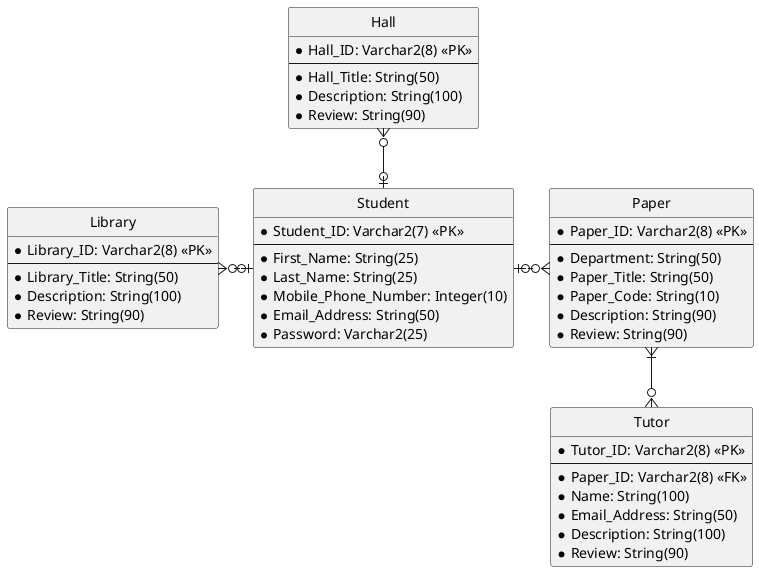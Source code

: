 @startuml
skinparam Style StrictUML
skinparam LineType ortho
skinparam monochrome true

class Student {
    * Student_ID: Varchar2(7) <<PK>>
--
    * First_Name: String(25)
    * Last_Name: String(25)
    * Mobile_Phone_Number: Integer(10)
    * Email_Address: String(50)
    * Password: Varchar2(25)
}


class Paper {
    * Paper_ID: Varchar2(8) <<PK>>
--
    * Department: String(50)
    * Paper_Title: String(50)
    * Paper_Code: String(10)
    * Description: String(90)
    * Review: String(90)
}

class Hall {
    * Hall_ID: Varchar2(8) <<PK>>
--
    * Hall_Title: String(50)
    * Description: String(100)
    * Review: String(90)
}

class Library {
    * Library_ID: Varchar2(8) <<PK>>
--
    * Library_Title: String(50)
    * Description: String(100)
    * Review: String(90)
}

class Tutor {
    * Tutor_ID: Varchar2(8) <<PK>>
--
    * Paper_ID: Varchar2(8) <<FK>>
    * Name: String(100)
    * Email_Address: String(50)
    * Description: String(100)
    * Review: String(90)
}


Student |o-right-o{ Paper : \t
Student |o-up-o{ Hall
Student |o-left-o{ Library : \t
Paper }|-down-o{ Tutor

@enduml
